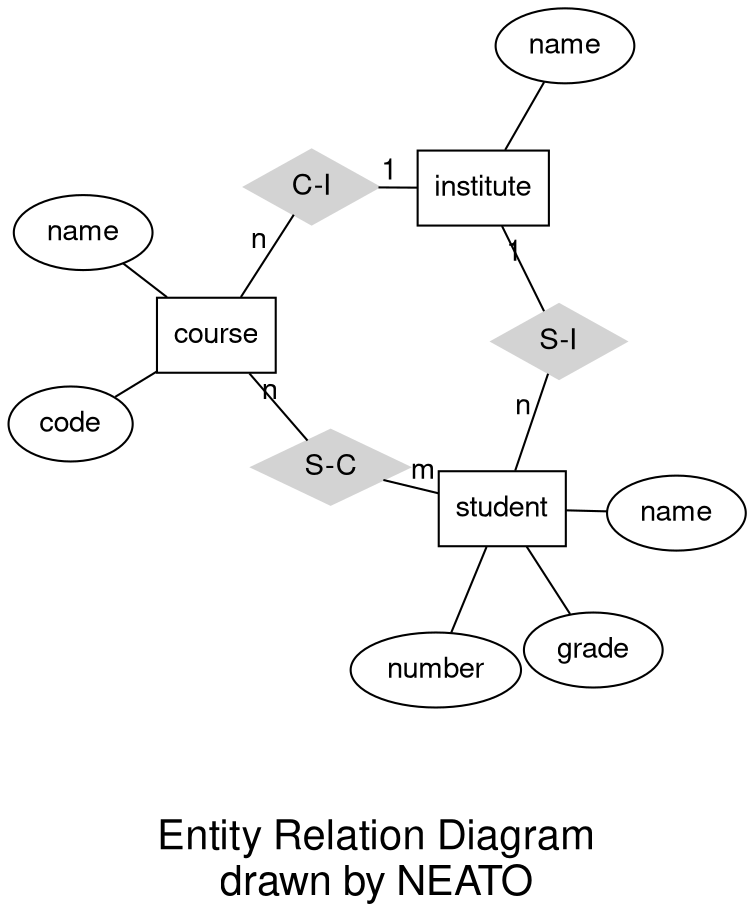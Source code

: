 graph ER {
	fontname="Helvetica,Arial,sans-serif"
	node [fontname="Helvetica,Arial,sans-serif"]
	edge [fontname="Helvetica,Arial,sans-serif"]
	layout=neato
	node [shape=box]; 
		course; 
		institute; 
		student;
	node [shape=ellipse]; 
	{node [label="name"] name0; name1; name2;}
		code; grade; number;
	node [shape=diamond,style=filled,color=lightgrey]; 
	"C-I"; 
	"S-C"; 
	"S-I";

	name0 -- course;
	code -- course;
	course -- "C-I" [label="n",len=1.00];
	"C-I" -- institute [label="1",len=1.00];
	institute -- name1;
	institute -- "S-I" [label="1",len=1.00];
	"S-I" -- student [label="n",len=1.00];
	student -- grade;
	student -- name2;
	student -- number;
	student -- "S-C" [label="m",len=1.00];
	"S-C" -- course [label="n",len=1.00];

	label = "\n\nEntity Relation Diagram\ndrawn by NEATO";
	fontsize=20;
}
